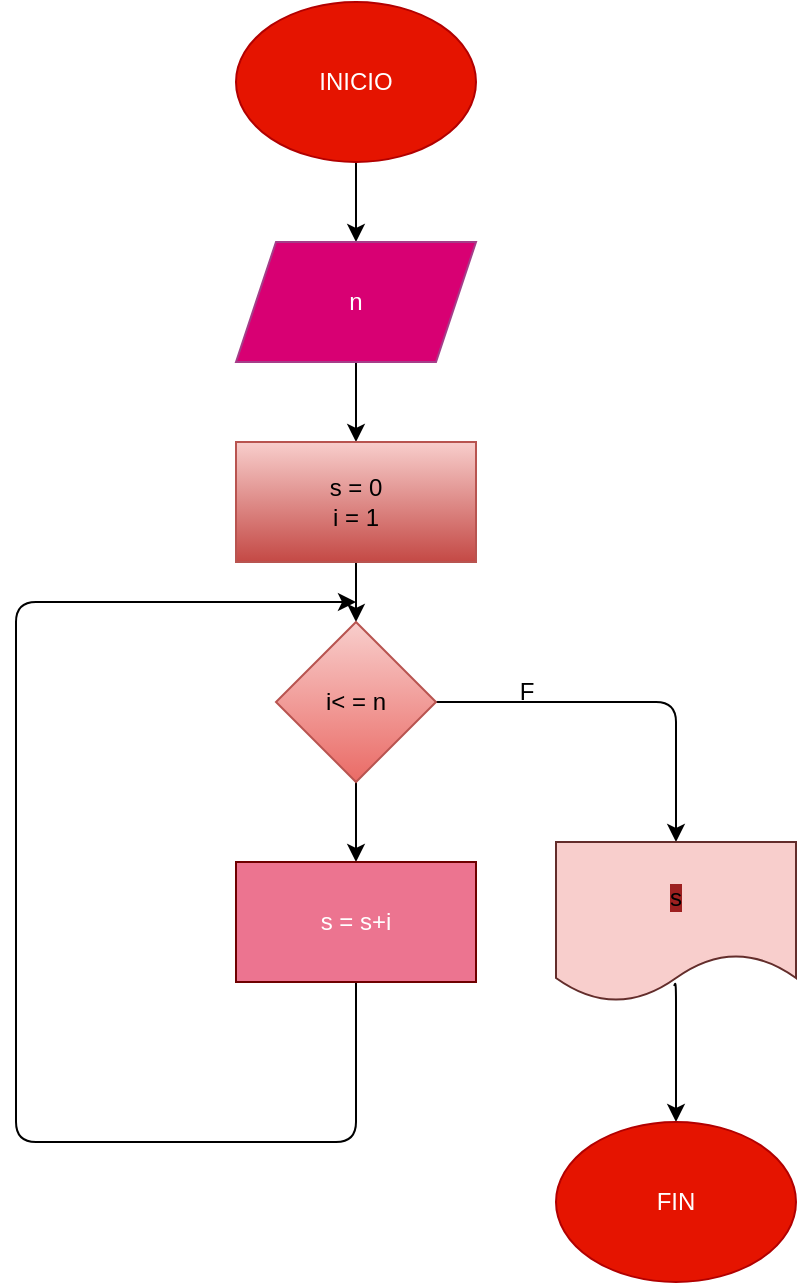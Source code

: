 <mxfile>
    <diagram id="J6tWas4Lji1W6XUB_DcS" name="Página-1">
        <mxGraphModel dx="575" dy="461" grid="1" gridSize="10" guides="1" tooltips="1" connect="1" arrows="1" fold="1" page="1" pageScale="1" pageWidth="827" pageHeight="1169" math="0" shadow="0">
            <root>
                <mxCell id="0"/>
                <mxCell id="1" parent="0"/>
                <mxCell id="3" style="edgeStyle=none;html=1;" edge="1" parent="1" source="2" target="4">
                    <mxGeometry relative="1" as="geometry">
                        <mxPoint x="290" y="210" as="targetPoint"/>
                    </mxGeometry>
                </mxCell>
                <mxCell id="2" value="INICIO" style="ellipse;whiteSpace=wrap;html=1;fillColor=#e51400;fontColor=#ffffff;strokeColor=#B20000;" vertex="1" parent="1">
                    <mxGeometry x="230" y="80" width="120" height="80" as="geometry"/>
                </mxCell>
                <mxCell id="5" style="edgeStyle=none;html=1;" edge="1" parent="1" source="4" target="6">
                    <mxGeometry relative="1" as="geometry">
                        <mxPoint x="290" y="310" as="targetPoint"/>
                    </mxGeometry>
                </mxCell>
                <mxCell id="4" value="n" style="shape=parallelogram;perimeter=parallelogramPerimeter;whiteSpace=wrap;html=1;fixedSize=1;strokeColor=#A53D89;fillColor=#d80073;fontColor=#ffffff;" vertex="1" parent="1">
                    <mxGeometry x="230" y="200" width="120" height="60" as="geometry"/>
                </mxCell>
                <mxCell id="7" style="edgeStyle=none;html=1;" edge="1" parent="1" source="6" target="8">
                    <mxGeometry relative="1" as="geometry">
                        <mxPoint x="290" y="410" as="targetPoint"/>
                    </mxGeometry>
                </mxCell>
                <mxCell id="6" value="s = 0&lt;br&gt;i = 1" style="rounded=0;whiteSpace=wrap;html=1;fillColor=#f8cecc;gradientColor=#c44945;strokeColor=#b85450;" vertex="1" parent="1">
                    <mxGeometry x="230" y="300" width="120" height="60" as="geometry"/>
                </mxCell>
                <mxCell id="9" style="edgeStyle=none;html=1;exitX=1;exitY=0.5;exitDx=0;exitDy=0;" edge="1" parent="1" source="8" target="10">
                    <mxGeometry relative="1" as="geometry">
                        <mxPoint x="450" y="540" as="targetPoint"/>
                        <Array as="points">
                            <mxPoint x="450" y="430"/>
                        </Array>
                    </mxGeometry>
                </mxCell>
                <mxCell id="15" style="edgeStyle=none;html=1;" edge="1" parent="1" source="8" target="16">
                    <mxGeometry relative="1" as="geometry">
                        <mxPoint x="290" y="530" as="targetPoint"/>
                    </mxGeometry>
                </mxCell>
                <mxCell id="8" value="i&amp;lt; = n" style="rhombus;whiteSpace=wrap;html=1;fillColor=#f8cecc;gradientColor=#ea6b66;strokeColor=#b85450;" vertex="1" parent="1">
                    <mxGeometry x="250" y="390" width="80" height="80" as="geometry"/>
                </mxCell>
                <mxCell id="14" style="edgeStyle=none;html=1;exitX=0.492;exitY=0.9;exitDx=0;exitDy=0;exitPerimeter=0;" edge="1" parent="1" source="10">
                    <mxGeometry relative="1" as="geometry">
                        <mxPoint x="450" y="640" as="targetPoint"/>
                        <Array as="points">
                            <mxPoint x="450" y="570"/>
                        </Array>
                    </mxGeometry>
                </mxCell>
                <mxCell id="10" value="&lt;span style=&quot;background-color: rgb(157, 32, 32);&quot;&gt;s&lt;/span&gt;" style="shape=document;whiteSpace=wrap;html=1;boundedLbl=1;fillColor=#f8cecc;strokeColor=#632D2B;" vertex="1" parent="1">
                    <mxGeometry x="390" y="500" width="120" height="80" as="geometry"/>
                </mxCell>
                <mxCell id="11" value="FIN" style="ellipse;whiteSpace=wrap;html=1;fillColor=#e51400;fontColor=#ffffff;strokeColor=#B20000;" vertex="1" parent="1">
                    <mxGeometry x="390" y="640" width="120" height="80" as="geometry"/>
                </mxCell>
                <mxCell id="17" style="edgeStyle=none;html=1;" edge="1" parent="1" source="16">
                    <mxGeometry relative="1" as="geometry">
                        <mxPoint x="290" y="380" as="targetPoint"/>
                        <Array as="points">
                            <mxPoint x="290" y="650"/>
                            <mxPoint x="120" y="650"/>
                            <mxPoint x="120" y="430"/>
                            <mxPoint x="120" y="380"/>
                        </Array>
                    </mxGeometry>
                </mxCell>
                <mxCell id="16" value="s = s+i" style="rounded=0;whiteSpace=wrap;html=1;fillColor=#ec7490;fontColor=#ffffff;strokeColor=#6F0000;" vertex="1" parent="1">
                    <mxGeometry x="230" y="510" width="120" height="60" as="geometry"/>
                </mxCell>
                <mxCell id="18" value="F" style="text;html=1;align=center;verticalAlign=middle;resizable=0;points=[];autosize=1;strokeColor=none;fillColor=none;" vertex="1" parent="1">
                    <mxGeometry x="360" y="410" width="30" height="30" as="geometry"/>
                </mxCell>
            </root>
        </mxGraphModel>
    </diagram>
</mxfile>